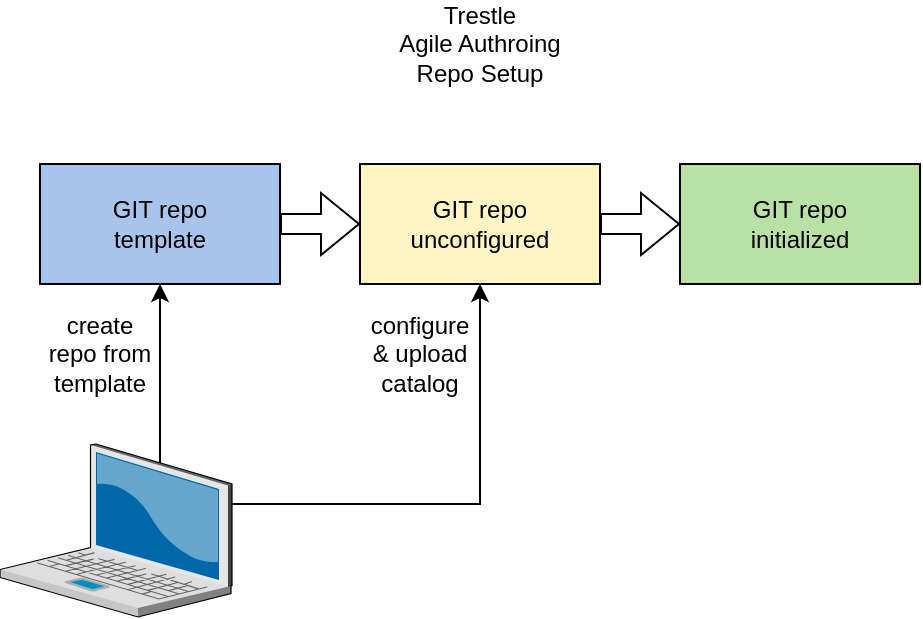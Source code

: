<mxfile version="20.8.16" type="device"><diagram name="Page-1" id="OcNQJWf0w1j9XuQZADeh"><mxGraphModel dx="1158" dy="747" grid="1" gridSize="10" guides="1" tooltips="1" connect="1" arrows="1" fold="1" page="1" pageScale="1" pageWidth="850" pageHeight="1100" math="0" shadow="0"><root><mxCell id="0"/><mxCell id="1" parent="0"/><mxCell id="Kxdn-JrEQKSZMSrXZ_4Y-5" style="edgeStyle=orthogonalEdgeStyle;rounded=0;orthogonalLoop=1;jettySize=auto;html=1;exitX=0.5;exitY=0;exitDx=0;exitDy=0;entryX=0.5;entryY=1;entryDx=0;entryDy=0;" edge="1" parent="1" source="Td4egKe_wAdE8oFiXPUU-12" target="kNFgctC1tMzVj8SimGIi-55"><mxGeometry relative="1" as="geometry"/></mxCell><mxCell id="Kxdn-JrEQKSZMSrXZ_4Y-6" style="edgeStyle=orthogonalEdgeStyle;rounded=0;orthogonalLoop=1;jettySize=auto;html=1;exitX=1;exitY=0.5;exitDx=0;exitDy=0;" edge="1" parent="1" source="Td4egKe_wAdE8oFiXPUU-12" target="Td4egKe_wAdE8oFiXPUU-2"><mxGeometry relative="1" as="geometry"/></mxCell><mxCell id="Td4egKe_wAdE8oFiXPUU-12" value="" style="rounded=0;whiteSpace=wrap;html=1;" parent="1" vertex="1"><mxGeometry x="130" y="320" width="20" height="20" as="geometry"/></mxCell><mxCell id="PCGCRBoWbjobudrKsZ7f-6" style="edgeStyle=orthogonalEdgeStyle;rounded=0;orthogonalLoop=1;jettySize=auto;html=1;exitX=1;exitY=0.5;exitDx=0;exitDy=0;entryX=0;entryY=0.5;entryDx=0;entryDy=0;shape=flexArrow;" parent="1" source="kNFgctC1tMzVj8SimGIi-55" target="Td4egKe_wAdE8oFiXPUU-2" edge="1"><mxGeometry relative="1" as="geometry"/></mxCell><mxCell id="kNFgctC1tMzVj8SimGIi-55" value="GIT repo&lt;br&gt;template" style="rounded=0;whiteSpace=wrap;html=1;fillColor=#A9C4EB;" parent="1" vertex="1"><mxGeometry x="80" y="160" width="120" height="60" as="geometry"/></mxCell><mxCell id="Td4egKe_wAdE8oFiXPUU-1" value="GIT repo&lt;br&gt;initialized" style="rounded=0;whiteSpace=wrap;html=1;fillColor=#B9E0A5;" parent="1" vertex="1"><mxGeometry x="400" y="160" width="120" height="60" as="geometry"/></mxCell><mxCell id="Kxdn-JrEQKSZMSrXZ_4Y-3" style="edgeStyle=orthogonalEdgeStyle;rounded=0;orthogonalLoop=1;jettySize=auto;html=1;exitX=1;exitY=0.5;exitDx=0;exitDy=0;entryX=0;entryY=0.5;entryDx=0;entryDy=0;shape=flexArrow;" edge="1" parent="1" source="Td4egKe_wAdE8oFiXPUU-2" target="Td4egKe_wAdE8oFiXPUU-1"><mxGeometry relative="1" as="geometry"/></mxCell><mxCell id="Td4egKe_wAdE8oFiXPUU-2" value="GIT repo&lt;br&gt;unconfigured" style="rounded=0;whiteSpace=wrap;html=1;fillColor=#FFF4C3;" parent="1" vertex="1"><mxGeometry x="240" y="160" width="120" height="60" as="geometry"/></mxCell><mxCell id="Td4egKe_wAdE8oFiXPUU-3" value="" style="verticalLabelPosition=bottom;sketch=0;aspect=fixed;html=1;verticalAlign=top;strokeColor=none;align=center;outlineConnect=0;shape=mxgraph.citrix.laptop_2;" parent="1" vertex="1"><mxGeometry x="60" y="300" width="116" height="86.5" as="geometry"/></mxCell><mxCell id="HQ_3SjkQ02_-DHeuNdse-4" value="Trestle&lt;br&gt;Agile Authroing&lt;br&gt;Repo Setup" style="text;html=1;strokeColor=none;fillColor=none;align=center;verticalAlign=middle;whiteSpace=wrap;rounded=0;" parent="1" vertex="1"><mxGeometry x="240" y="80" width="120" height="40" as="geometry"/></mxCell><mxCell id="Kxdn-JrEQKSZMSrXZ_4Y-1" value="create repo from template" style="text;html=1;strokeColor=none;fillColor=none;align=center;verticalAlign=middle;whiteSpace=wrap;rounded=0;" vertex="1" parent="1"><mxGeometry x="80" y="240" width="60" height="30" as="geometry"/></mxCell><mxCell id="Kxdn-JrEQKSZMSrXZ_4Y-2" value="configure &amp;amp; upload catalog" style="text;html=1;strokeColor=none;fillColor=none;align=center;verticalAlign=middle;whiteSpace=wrap;rounded=0;" vertex="1" parent="1"><mxGeometry x="240" y="240" width="60" height="30" as="geometry"/></mxCell></root></mxGraphModel></diagram></mxfile>